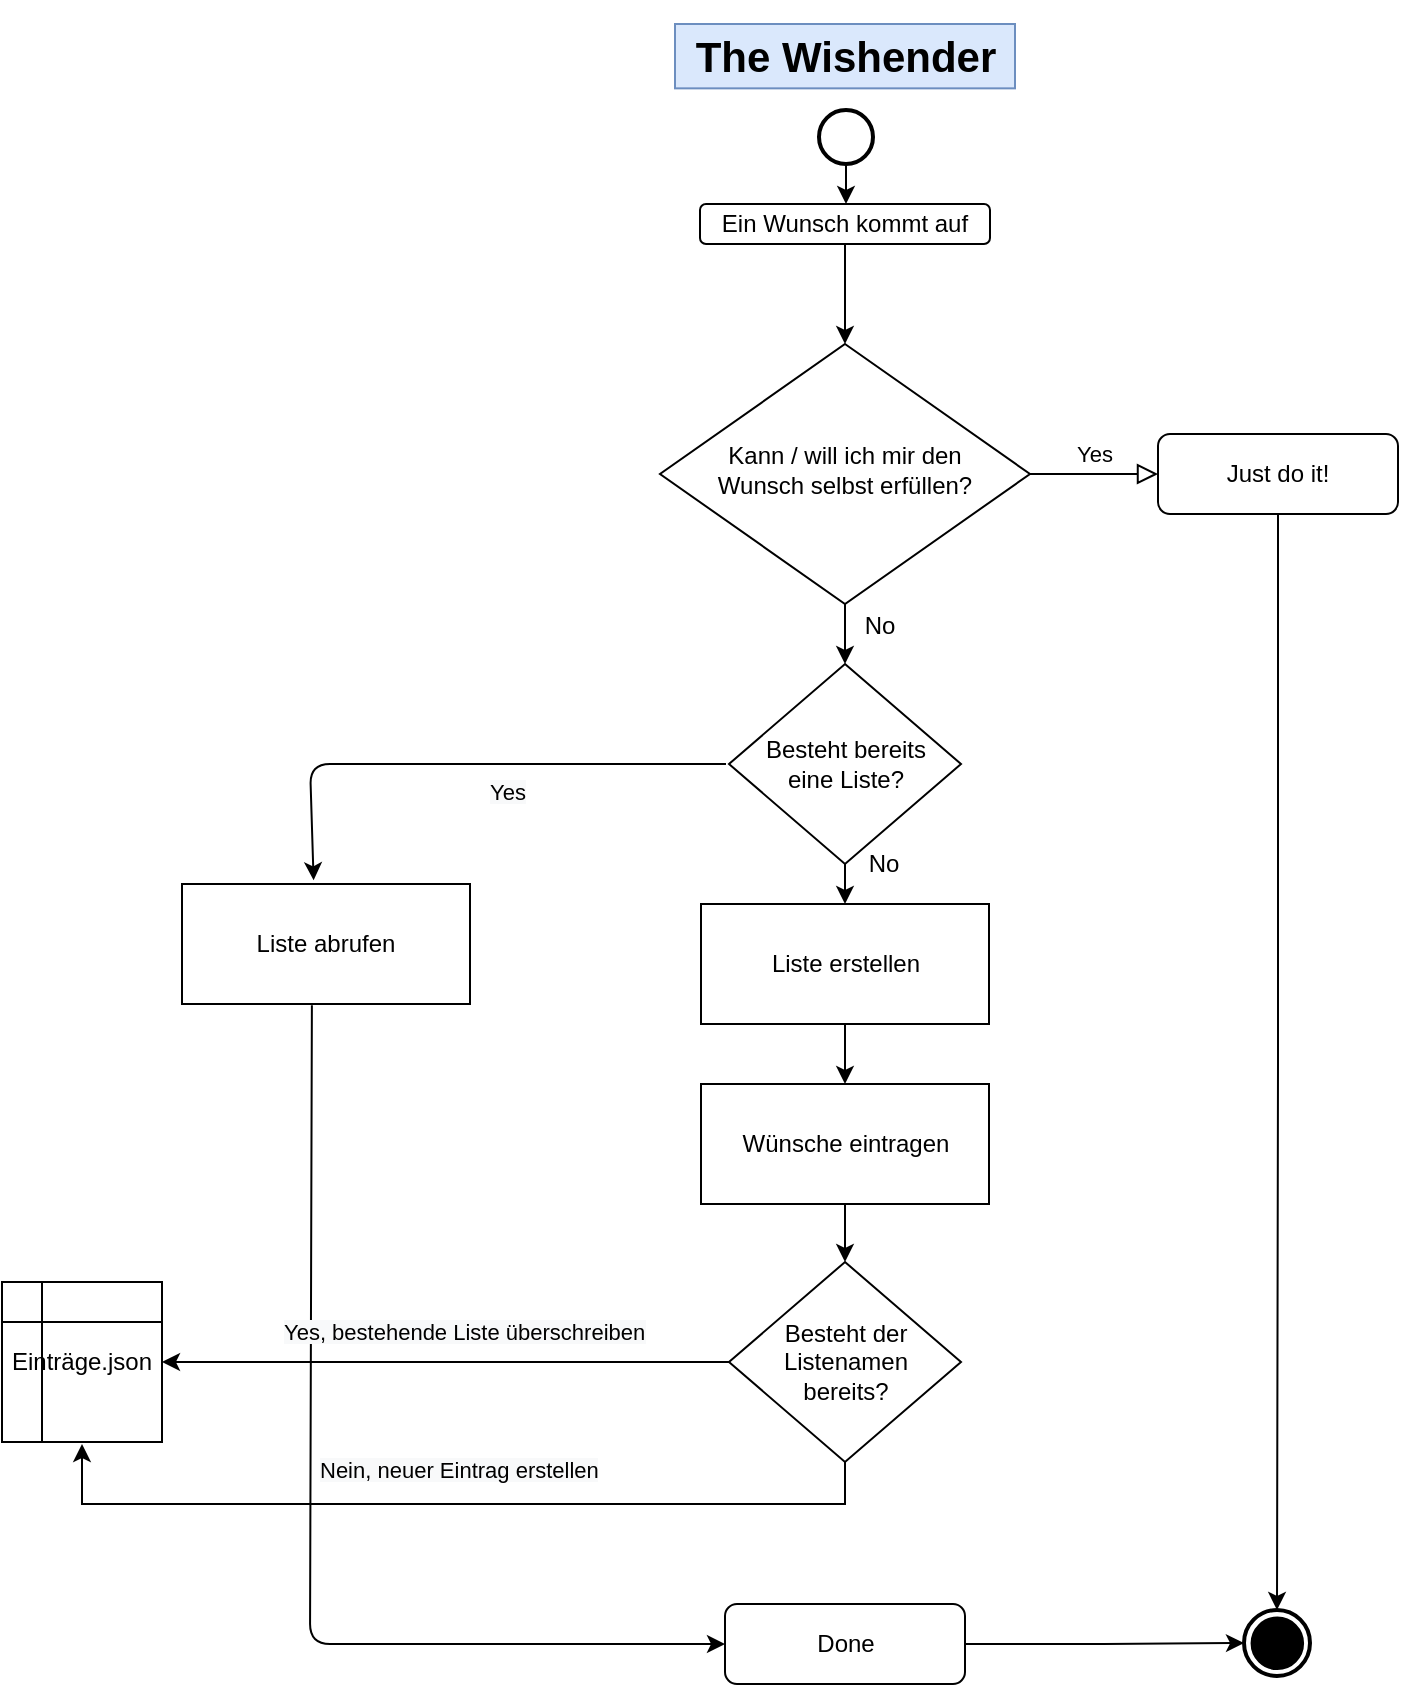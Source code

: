 <mxfile version="14.8.0" type="github">
  <diagram id="C5RBs43oDa-KdzZeNtuy" name="Page-1">
    <mxGraphModel dx="1773" dy="595" grid="1" gridSize="10" guides="1" tooltips="1" connect="1" arrows="1" fold="1" page="1" pageScale="1" pageWidth="827" pageHeight="1169" math="0" shadow="0">
      <root>
        <mxCell id="WIyWlLk6GJQsqaUBKTNV-0" />
        <mxCell id="WIyWlLk6GJQsqaUBKTNV-1" parent="WIyWlLk6GJQsqaUBKTNV-0" />
        <mxCell id="di-3Y8y_mHHa996DrnMo-0" style="edgeStyle=orthogonalEdgeStyle;rounded=0;orthogonalLoop=1;jettySize=auto;html=1;entryX=0.5;entryY=0;entryDx=0;entryDy=0;" parent="WIyWlLk6GJQsqaUBKTNV-1" source="WIyWlLk6GJQsqaUBKTNV-3" target="WIyWlLk6GJQsqaUBKTNV-6" edge="1">
          <mxGeometry relative="1" as="geometry" />
        </mxCell>
        <mxCell id="WIyWlLk6GJQsqaUBKTNV-3" value="Ein Wunsch kommt auf" style="rounded=1;whiteSpace=wrap;html=1;fontSize=12;glass=0;strokeWidth=1;shadow=0;" parent="WIyWlLk6GJQsqaUBKTNV-1" vertex="1">
          <mxGeometry x="249" y="250" width="145" height="20" as="geometry" />
        </mxCell>
        <mxCell id="WIyWlLk6GJQsqaUBKTNV-5" value="Yes" style="edgeStyle=orthogonalEdgeStyle;rounded=0;html=1;jettySize=auto;orthogonalLoop=1;fontSize=11;endArrow=block;endFill=0;endSize=8;strokeWidth=1;shadow=0;labelBackgroundColor=none;" parent="WIyWlLk6GJQsqaUBKTNV-1" source="WIyWlLk6GJQsqaUBKTNV-6" target="WIyWlLk6GJQsqaUBKTNV-7" edge="1">
          <mxGeometry y="10" relative="1" as="geometry">
            <mxPoint as="offset" />
          </mxGeometry>
        </mxCell>
        <mxCell id="U8Mcb4lg5IfBwJAD4T7I-14" style="edgeStyle=orthogonalEdgeStyle;rounded=0;orthogonalLoop=1;jettySize=auto;html=1;entryX=0.5;entryY=0;entryDx=0;entryDy=0;" parent="WIyWlLk6GJQsqaUBKTNV-1" source="WIyWlLk6GJQsqaUBKTNV-6" target="UaOyjIJ_8gi9OEM0rkwh-13" edge="1">
          <mxGeometry relative="1" as="geometry">
            <mxPoint x="321" y="490" as="targetPoint" />
          </mxGeometry>
        </mxCell>
        <mxCell id="WIyWlLk6GJQsqaUBKTNV-6" value="&lt;font style=&quot;font-size: 12px&quot;&gt;Kann / will ich mir den Wunsch&amp;nbsp;selbst erfüllen?&lt;/font&gt;" style="rhombus;whiteSpace=wrap;html=1;shadow=0;fontFamily=Helvetica;fontSize=12;align=center;strokeWidth=1;spacing=6;spacingTop=-4;" parent="WIyWlLk6GJQsqaUBKTNV-1" vertex="1">
          <mxGeometry x="229" y="320" width="185" height="130" as="geometry" />
        </mxCell>
        <mxCell id="E0A_zV6E4AdtdAHmEf6j-4" style="edgeStyle=orthogonalEdgeStyle;rounded=0;orthogonalLoop=1;jettySize=auto;html=1;entryX=0.5;entryY=0;entryDx=0;entryDy=0;entryPerimeter=0;" parent="WIyWlLk6GJQsqaUBKTNV-1" source="WIyWlLk6GJQsqaUBKTNV-7" target="E0A_zV6E4AdtdAHmEf6j-6" edge="1">
          <mxGeometry relative="1" as="geometry">
            <mxPoint x="538.5" y="828.5" as="targetPoint" />
          </mxGeometry>
        </mxCell>
        <mxCell id="WIyWlLk6GJQsqaUBKTNV-7" value="Just do it!" style="rounded=1;whiteSpace=wrap;html=1;fontSize=12;glass=0;strokeWidth=1;shadow=0;" parent="WIyWlLk6GJQsqaUBKTNV-1" vertex="1">
          <mxGeometry x="478" y="365" width="120" height="40" as="geometry" />
        </mxCell>
        <mxCell id="E0A_zV6E4AdtdAHmEf6j-3" style="edgeStyle=orthogonalEdgeStyle;rounded=0;orthogonalLoop=1;jettySize=auto;html=1;entryX=0;entryY=0.5;entryDx=0;entryDy=0;entryPerimeter=0;" parent="WIyWlLk6GJQsqaUBKTNV-1" source="WIyWlLk6GJQsqaUBKTNV-11" target="E0A_zV6E4AdtdAHmEf6j-6" edge="1">
          <mxGeometry relative="1" as="geometry">
            <mxPoint x="527" y="840" as="targetPoint" />
          </mxGeometry>
        </mxCell>
        <mxCell id="WIyWlLk6GJQsqaUBKTNV-11" value="Done" style="rounded=1;whiteSpace=wrap;html=1;fontSize=12;glass=0;strokeWidth=1;shadow=0;" parent="WIyWlLk6GJQsqaUBKTNV-1" vertex="1">
          <mxGeometry x="261.5" y="950" width="120" height="40" as="geometry" />
        </mxCell>
        <mxCell id="U8Mcb4lg5IfBwJAD4T7I-0" value="&lt;h2&gt;&lt;b style=&quot;font-size: 21px&quot;&gt;The Wishender&lt;/b&gt;&lt;/h2&gt;" style="text;html=1;strokeColor=#6c8ebf;fillColor=#dae8fc;align=center;verticalAlign=middle;whiteSpace=wrap;rounded=0;" parent="WIyWlLk6GJQsqaUBKTNV-1" vertex="1">
          <mxGeometry x="236.5" y="160" width="170" height="32.18" as="geometry" />
        </mxCell>
        <mxCell id="U8Mcb4lg5IfBwJAD4T7I-17" value="No" style="text;html=1;strokeColor=none;fillColor=none;align=center;verticalAlign=middle;whiteSpace=wrap;rounded=0;" parent="WIyWlLk6GJQsqaUBKTNV-1" vertex="1">
          <mxGeometry x="319" y="451" width="40" height="20" as="geometry" />
        </mxCell>
        <mxCell id="UaOyjIJ_8gi9OEM0rkwh-0" value="" style="endArrow=classic;html=1;entryX=0.457;entryY=-0.031;entryDx=0;entryDy=0;entryPerimeter=0;" parent="WIyWlLk6GJQsqaUBKTNV-1" target="1nC4im5V9MFDBcnBVCWe-0" edge="1">
          <mxGeometry width="50" height="50" relative="1" as="geometry">
            <mxPoint x="262" y="530" as="sourcePoint" />
            <mxPoint x="54" y="590" as="targetPoint" />
            <Array as="points">
              <mxPoint x="54" y="530" />
            </Array>
          </mxGeometry>
        </mxCell>
        <mxCell id="UaOyjIJ_8gi9OEM0rkwh-1" value="&lt;meta charset=&quot;utf-8&quot;&gt;&lt;span style=&quot;color: rgb(0, 0, 0); font-family: helvetica; font-size: 11px; font-style: normal; font-weight: 400; letter-spacing: normal; text-align: center; text-indent: 0px; text-transform: none; word-spacing: 0px; background-color: rgb(248, 249, 250); display: inline; float: none;&quot;&gt;Yes&lt;/span&gt;" style="text;whiteSpace=wrap;html=1;rotation=0;" parent="WIyWlLk6GJQsqaUBKTNV-1" vertex="1">
          <mxGeometry x="142" y="530" width="40" height="30" as="geometry" />
        </mxCell>
        <mxCell id="UaOyjIJ_8gi9OEM0rkwh-3" value="" style="endArrow=classic;html=1;exitX=0.451;exitY=1.011;exitDx=0;exitDy=0;exitPerimeter=0;entryX=0;entryY=0.5;entryDx=0;entryDy=0;" parent="WIyWlLk6GJQsqaUBKTNV-1" source="1nC4im5V9MFDBcnBVCWe-0" edge="1" target="WIyWlLk6GJQsqaUBKTNV-11">
          <mxGeometry width="50" height="50" relative="1" as="geometry">
            <mxPoint x="54" y="704" as="sourcePoint" />
            <mxPoint x="262" y="839" as="targetPoint" />
            <Array as="points">
              <mxPoint x="54" y="970" />
            </Array>
          </mxGeometry>
        </mxCell>
        <mxCell id="UaOyjIJ_8gi9OEM0rkwh-4" value="" style="endArrow=classic;html=1;entryX=0.5;entryY=0;entryDx=0;entryDy=0;exitX=0.5;exitY=1;exitDx=0;exitDy=0;" parent="WIyWlLk6GJQsqaUBKTNV-1" source="UaOyjIJ_8gi9OEM0rkwh-13" target="UaOyjIJ_8gi9OEM0rkwh-5" edge="1">
          <mxGeometry width="50" height="50" relative="1" as="geometry">
            <mxPoint x="322" y="550" as="sourcePoint" />
            <mxPoint x="322" y="590" as="targetPoint" />
          </mxGeometry>
        </mxCell>
        <mxCell id="UaOyjIJ_8gi9OEM0rkwh-5" value="Liste erstellen" style="rounded=0;whiteSpace=wrap;html=1;strokeWidth=1;" parent="WIyWlLk6GJQsqaUBKTNV-1" vertex="1">
          <mxGeometry x="249.5" y="600" width="144" height="60" as="geometry" />
        </mxCell>
        <mxCell id="UaOyjIJ_8gi9OEM0rkwh-7" value="Wünsche eintragen" style="rounded=0;whiteSpace=wrap;html=1;strokeWidth=1;" parent="WIyWlLk6GJQsqaUBKTNV-1" vertex="1">
          <mxGeometry x="249.5" y="690" width="144" height="60" as="geometry" />
        </mxCell>
        <mxCell id="UaOyjIJ_8gi9OEM0rkwh-9" value="" style="endArrow=classic;html=1;exitX=0.5;exitY=1;exitDx=0;exitDy=0;entryX=0.5;entryY=0;entryDx=0;entryDy=0;" parent="WIyWlLk6GJQsqaUBKTNV-1" source="UaOyjIJ_8gi9OEM0rkwh-7" target="1nC4im5V9MFDBcnBVCWe-2" edge="1">
          <mxGeometry width="50" height="50" relative="1" as="geometry">
            <mxPoint x="194" y="820" as="sourcePoint" />
            <mxPoint x="321" y="770" as="targetPoint" />
          </mxGeometry>
        </mxCell>
        <mxCell id="UaOyjIJ_8gi9OEM0rkwh-10" value="" style="endArrow=classic;html=1;entryX=0.5;entryY=0;entryDx=0;entryDy=0;exitX=0.5;exitY=1;exitDx=0;exitDy=0;" parent="WIyWlLk6GJQsqaUBKTNV-1" source="UaOyjIJ_8gi9OEM0rkwh-5" target="UaOyjIJ_8gi9OEM0rkwh-7" edge="1">
          <mxGeometry width="50" height="50" relative="1" as="geometry">
            <mxPoint x="292" y="720" as="sourcePoint" />
            <mxPoint x="342" y="670" as="targetPoint" />
          </mxGeometry>
        </mxCell>
        <mxCell id="UaOyjIJ_8gi9OEM0rkwh-13" value="Besteht bereits &lt;br&gt;eine Liste?" style="rhombus;whiteSpace=wrap;html=1;strokeWidth=1;" parent="WIyWlLk6GJQsqaUBKTNV-1" vertex="1">
          <mxGeometry x="263.5" y="480" width="116" height="100" as="geometry" />
        </mxCell>
        <mxCell id="UaOyjIJ_8gi9OEM0rkwh-15" value="No" style="text;html=1;strokeColor=none;fillColor=none;align=center;verticalAlign=middle;whiteSpace=wrap;rounded=0;" parent="WIyWlLk6GJQsqaUBKTNV-1" vertex="1">
          <mxGeometry x="321" y="570" width="40" height="20" as="geometry" />
        </mxCell>
        <mxCell id="E0A_zV6E4AdtdAHmEf6j-8" style="edgeStyle=orthogonalEdgeStyle;rounded=0;orthogonalLoop=1;jettySize=auto;html=1;entryX=0.5;entryY=0;entryDx=0;entryDy=0;" parent="WIyWlLk6GJQsqaUBKTNV-1" source="E0A_zV6E4AdtdAHmEf6j-0" target="WIyWlLk6GJQsqaUBKTNV-3" edge="1">
          <mxGeometry relative="1" as="geometry" />
        </mxCell>
        <mxCell id="E0A_zV6E4AdtdAHmEf6j-0" value="" style="strokeWidth=2;html=1;shape=mxgraph.flowchart.start_2;whiteSpace=wrap;" parent="WIyWlLk6GJQsqaUBKTNV-1" vertex="1">
          <mxGeometry x="308.5" y="203" width="27" height="27" as="geometry" />
        </mxCell>
        <mxCell id="E0A_zV6E4AdtdAHmEf6j-7" value="" style="group" parent="WIyWlLk6GJQsqaUBKTNV-1" vertex="1" connectable="0">
          <mxGeometry x="521" y="823" width="33" height="83" as="geometry" />
        </mxCell>
        <mxCell id="E0A_zV6E4AdtdAHmEf6j-6" value="" style="strokeWidth=2;html=1;shape=mxgraph.flowchart.start_2;whiteSpace=wrap;fillColor=#FFFFFF;" parent="E0A_zV6E4AdtdAHmEf6j-7" vertex="1">
          <mxGeometry y="130" width="33" height="33" as="geometry" />
        </mxCell>
        <mxCell id="E0A_zV6E4AdtdAHmEf6j-5" value="" style="strokeWidth=2;html=1;shape=mxgraph.flowchart.start_2;whiteSpace=wrap;fillColor=#000000;" parent="E0A_zV6E4AdtdAHmEf6j-7" vertex="1">
          <mxGeometry x="4.29" y="134.29" width="24.75" height="24.75" as="geometry" />
        </mxCell>
        <mxCell id="1nC4im5V9MFDBcnBVCWe-0" value="Liste abrufen" style="rounded=0;whiteSpace=wrap;html=1;strokeWidth=1;" vertex="1" parent="WIyWlLk6GJQsqaUBKTNV-1">
          <mxGeometry x="-10" y="590" width="144" height="60" as="geometry" />
        </mxCell>
        <mxCell id="1nC4im5V9MFDBcnBVCWe-7" style="edgeStyle=orthogonalEdgeStyle;rounded=0;orthogonalLoop=1;jettySize=auto;html=1;" edge="1" parent="WIyWlLk6GJQsqaUBKTNV-1" source="1nC4im5V9MFDBcnBVCWe-2">
          <mxGeometry relative="1" as="geometry">
            <mxPoint x="-60" y="870" as="targetPoint" />
            <Array as="points">
              <mxPoint x="322" y="900" />
            </Array>
          </mxGeometry>
        </mxCell>
        <mxCell id="1nC4im5V9MFDBcnBVCWe-2" value="Besteht der Listenamen &lt;br&gt;bereits?" style="rhombus;whiteSpace=wrap;html=1;strokeWidth=1;" vertex="1" parent="WIyWlLk6GJQsqaUBKTNV-1">
          <mxGeometry x="263.5" y="779" width="116" height="100" as="geometry" />
        </mxCell>
        <mxCell id="1nC4im5V9MFDBcnBVCWe-4" value="" style="endArrow=classic;html=1;exitX=0;exitY=0.5;exitDx=0;exitDy=0;entryX=1;entryY=0.5;entryDx=0;entryDy=0;" edge="1" parent="WIyWlLk6GJQsqaUBKTNV-1" source="1nC4im5V9MFDBcnBVCWe-2" target="1nC4im5V9MFDBcnBVCWe-5">
          <mxGeometry width="50" height="50" relative="1" as="geometry">
            <mxPoint x="331.5" y="760" as="sourcePoint" />
            <mxPoint x="170" y="820" as="targetPoint" />
          </mxGeometry>
        </mxCell>
        <mxCell id="1nC4im5V9MFDBcnBVCWe-5" value="Einträge.json" style="shape=internalStorage;whiteSpace=wrap;html=1;backgroundOutline=1;" vertex="1" parent="WIyWlLk6GJQsqaUBKTNV-1">
          <mxGeometry x="-100" y="789" width="80" height="80" as="geometry" />
        </mxCell>
        <mxCell id="1nC4im5V9MFDBcnBVCWe-6" value="&lt;span style=&quot;color: rgb(0 , 0 , 0) ; font-family: &amp;#34;helvetica&amp;#34; ; font-size: 11px ; font-style: normal ; font-weight: 400 ; letter-spacing: normal ; text-align: center ; text-indent: 0px ; text-transform: none ; word-spacing: 0px ; background-color: rgb(248 , 249 , 250) ; display: inline ; float: none&quot;&gt;Yes, bestehende Liste überschreiben&lt;/span&gt;" style="text;whiteSpace=wrap;html=1;rotation=0;" vertex="1" parent="WIyWlLk6GJQsqaUBKTNV-1">
          <mxGeometry x="39" y="800" width="210" height="30" as="geometry" />
        </mxCell>
        <mxCell id="1nC4im5V9MFDBcnBVCWe-8" value="&lt;span style=&quot;color: rgb(0 , 0 , 0) ; font-family: &amp;#34;helvetica&amp;#34; ; font-size: 11px ; font-style: normal ; font-weight: 400 ; letter-spacing: normal ; text-align: center ; text-indent: 0px ; text-transform: none ; word-spacing: 0px ; background-color: rgb(248 , 249 , 250) ; display: inline ; float: none&quot;&gt;Nein, neuer Eintrag erstellen&lt;/span&gt;" style="text;whiteSpace=wrap;html=1;rotation=0;" vertex="1" parent="WIyWlLk6GJQsqaUBKTNV-1">
          <mxGeometry x="57" y="869" width="210" height="30" as="geometry" />
        </mxCell>
      </root>
    </mxGraphModel>
  </diagram>
</mxfile>
